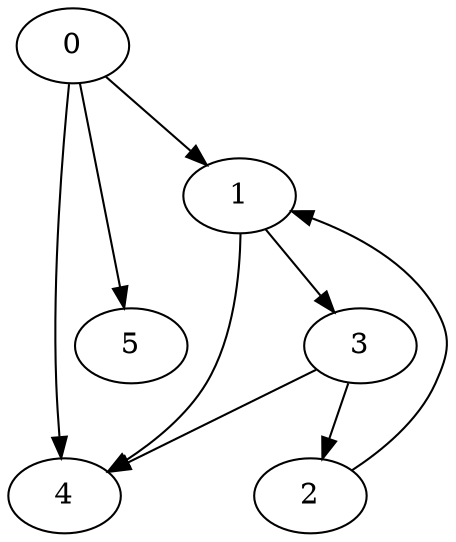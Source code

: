 strict digraph {
	graph [bb="0,0,116.16,251.99"];
	node [label="\N"];
	4	[height=0.5,
		pos="27,145.57",
		weight=0,
		width=0.75];
	5	[height=0.5,
		pos="89.159,18",
		weight=0,
		width=0.75];
	0	[height=0.5,
		pos="70.368,88.609",
		weight=0,
		width=0.75];
	0 -> 4	[pos="e,39.493,129.16 58.057,104.78 54.244,109.79 49.953,115.42 45.804,120.87",
		weight=0];
	0 -> 5	[pos="e,84.353,36.057 75.11,70.791 77.12,63.24 79.509,54.26 81.743,45.868",
		weight=0];
	1	[height=0.5,
		pos="83.387,162.34",
		weight=0,
		width=0.75];
	0 -> 1	[pos="e,80.206,144.32 73.586,106.83 75.052,115.14 76.821,125.15 78.45,134.38",
		weight=0];
	1 -> 4	[pos="e,51.737,152.92 58.49,154.93 58.35,154.89 58.21,154.85 58.07,154.81",
		weight=0];
	3	[height=0.5,
		pos="85.155,218.85",
		weight=0,
		width=0.75];
	1 -> 3	[pos="e,84.587,200.69 83.956,180.53 84.057,183.76 84.164,187.18 84.272,190.61",
		weight=0];
	3 -> 4	[pos="e,39.87,161.79 72.249,202.59 64.569,192.91 54.683,180.45 46.111,169.65",
		weight=0];
	2	[height=0.5,
		pos="28.01,233.99",
		weight=0,
		width=0.75];
	3 -> 2	[pos="e,53.439,227.26 59.924,225.54 59.79,225.57 59.655,225.61 59.52,225.65",
		weight=0];
	2 -> 1	[pos="e,70.871,178.53 40.576,217.73 47.656,208.57 56.639,196.95 64.547,186.71",
		weight=0];
}
